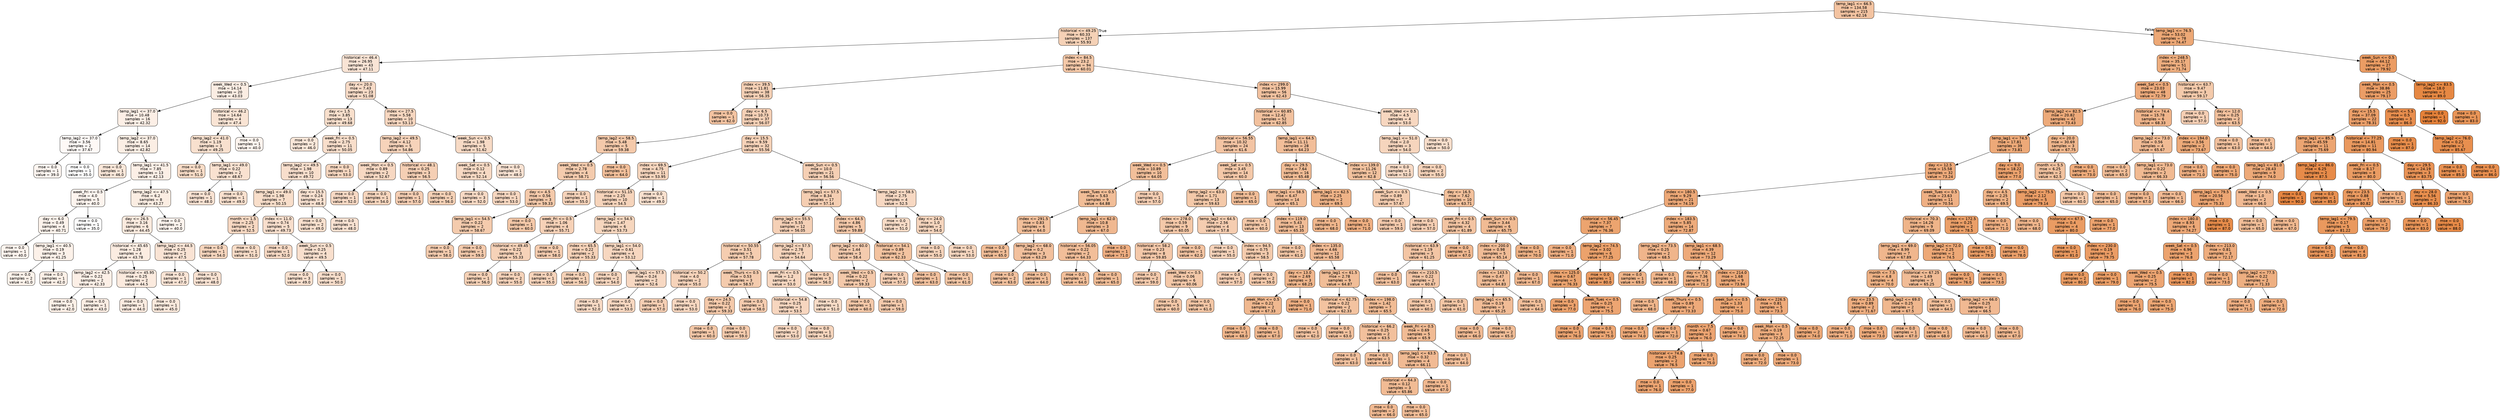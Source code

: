 digraph Tree {
node [shape=box, style="filled, rounded", color="black", fontname=helvetica] ;
edge [fontname=helvetica] ;
0 [label="temp_lag1 <= 66.5\nmse = 134.58\nsamples = 215\nvalue = 62.16", fillcolor="#f3c3a1"] ;
1 [label="historical <= 49.25\nmse = 60.33\nsamples = 137\nvalue = 55.93", fillcolor="#f5d1b6"] ;
0 -> 1 [labeldistance=2.5, labelangle=45, headlabel="True"] ;
2 [label="historical <= 46.4\nmse = 26.95\nsamples = 43\nvalue = 47.11", fillcolor="#f9e4d5"] ;
1 -> 2 ;
3 [label="week_Wed <= 0.5\nmse = 14.14\nsamples = 20\nvalue = 43.03", fillcolor="#fbede3"] ;
2 -> 3 ;
4 [label="temp_lag1 <= 37.0\nmse = 10.48\nsamples = 16\nvalue = 42.32", fillcolor="#fcefe6"] ;
3 -> 4 ;
5 [label="temp_lag2 <= 37.0\nmse = 3.56\nsamples = 2\nvalue = 37.67", fillcolor="#fef9f6"] ;
4 -> 5 ;
6 [label="mse = 0.0\nsamples = 1\nvalue = 39.0", fillcolor="#fdf6f1"] ;
5 -> 6 ;
7 [label="mse = 0.0\nsamples = 1\nvalue = 35.0", fillcolor="#ffffff"] ;
5 -> 7 ;
8 [label="temp_lag2 <= 37.0\nmse = 8.65\nsamples = 14\nvalue = 42.82", fillcolor="#fbeee4"] ;
4 -> 8 ;
9 [label="mse = 0.0\nsamples = 1\nvalue = 46.0", fillcolor="#fae7d9"] ;
8 -> 9 ;
10 [label="temp_lag1 <= 41.5\nmse = 7.85\nsamples = 13\nvalue = 42.13", fillcolor="#fcefe6"] ;
8 -> 10 ;
11 [label="week_Fri <= 0.5\nmse = 4.0\nsamples = 5\nvalue = 40.0", fillcolor="#fdf4ee"] ;
10 -> 11 ;
12 [label="day <= 6.0\nmse = 0.49\nsamples = 4\nvalue = 40.71", fillcolor="#fcf2eb"] ;
11 -> 12 ;
13 [label="mse = 0.0\nsamples = 1\nvalue = 40.0", fillcolor="#fdf4ee"] ;
12 -> 13 ;
14 [label="temp_lag1 <= 40.5\nmse = 0.19\nsamples = 3\nvalue = 41.25", fillcolor="#fcf1e9"] ;
12 -> 14 ;
15 [label="mse = 0.0\nsamples = 2\nvalue = 41.0", fillcolor="#fcf2ea"] ;
14 -> 15 ;
16 [label="mse = 0.0\nsamples = 1\nvalue = 42.0", fillcolor="#fcf0e7"] ;
14 -> 16 ;
17 [label="mse = 0.0\nsamples = 1\nvalue = 35.0", fillcolor="#ffffff"] ;
11 -> 17 ;
18 [label="temp_lag2 <= 47.5\nmse = 6.2\nsamples = 8\nvalue = 43.27", fillcolor="#fbede2"] ;
10 -> 18 ;
19 [label="day <= 26.5\nmse = 3.16\nsamples = 6\nvalue = 44.45", fillcolor="#fbeade"] ;
18 -> 19 ;
20 [label="historical <= 45.65\nmse = 1.28\nsamples = 4\nvalue = 43.78", fillcolor="#fbece1"] ;
19 -> 20 ;
21 [label="temp_lag2 <= 42.5\nmse = 0.22\nsamples = 2\nvalue = 42.33", fillcolor="#fcefe6"] ;
20 -> 21 ;
22 [label="mse = 0.0\nsamples = 1\nvalue = 42.0", fillcolor="#fcf0e7"] ;
21 -> 22 ;
23 [label="mse = 0.0\nsamples = 1\nvalue = 43.0", fillcolor="#fbede3"] ;
21 -> 23 ;
24 [label="historical <= 45.95\nmse = 0.25\nsamples = 2\nvalue = 44.5", fillcolor="#fbeade"] ;
20 -> 24 ;
25 [label="mse = 0.0\nsamples = 1\nvalue = 44.0", fillcolor="#fbebe0"] ;
24 -> 25 ;
26 [label="mse = 0.0\nsamples = 1\nvalue = 45.0", fillcolor="#fae9dc"] ;
24 -> 26 ;
27 [label="temp_lag2 <= 44.5\nmse = 0.25\nsamples = 2\nvalue = 47.5", fillcolor="#f9e3d4"] ;
19 -> 27 ;
28 [label="mse = 0.0\nsamples = 1\nvalue = 47.0", fillcolor="#fae4d5"] ;
27 -> 28 ;
29 [label="mse = 0.0\nsamples = 1\nvalue = 48.0", fillcolor="#f9e2d2"] ;
27 -> 29 ;
30 [label="mse = 0.0\nsamples = 2\nvalue = 40.0", fillcolor="#fdf4ee"] ;
18 -> 30 ;
31 [label="historical <= 46.2\nmse = 14.64\nsamples = 4\nvalue = 47.4", fillcolor="#f9e4d4"] ;
3 -> 31 ;
32 [label="temp_lag2 <= 41.0\nmse = 1.19\nsamples = 3\nvalue = 49.25", fillcolor="#f8e0ce"] ;
31 -> 32 ;
33 [label="mse = 0.0\nsamples = 1\nvalue = 51.0", fillcolor="#f8dcc7"] ;
32 -> 33 ;
34 [label="temp_lag1 <= 49.0\nmse = 0.22\nsamples = 2\nvalue = 48.67", fillcolor="#f9e1d0"] ;
32 -> 34 ;
35 [label="mse = 0.0\nsamples = 1\nvalue = 48.0", fillcolor="#f9e2d2"] ;
34 -> 35 ;
36 [label="mse = 0.0\nsamples = 1\nvalue = 49.0", fillcolor="#f9e0ce"] ;
34 -> 36 ;
37 [label="mse = 0.0\nsamples = 1\nvalue = 40.0", fillcolor="#fdf4ee"] ;
31 -> 37 ;
38 [label="day <= 20.0\nmse = 7.43\nsamples = 23\nvalue = 51.08", fillcolor="#f8dbc7"] ;
2 -> 38 ;
39 [label="day <= 1.5\nmse = 3.85\nsamples = 13\nvalue = 49.68", fillcolor="#f8dfcc"] ;
38 -> 39 ;
40 [label="mse = 0.0\nsamples = 2\nvalue = 46.0", fillcolor="#fae7d9"] ;
39 -> 40 ;
41 [label="week_Fri <= 0.5\nmse = 2.75\nsamples = 11\nvalue = 50.05", fillcolor="#f8decb"] ;
39 -> 41 ;
42 [label="temp_lag2 <= 49.5\nmse = 1.98\nsamples = 10\nvalue = 49.72", fillcolor="#f8decc"] ;
41 -> 42 ;
43 [label="temp_lag1 <= 49.0\nmse = 1.98\nsamples = 7\nvalue = 50.15", fillcolor="#f8deca"] ;
42 -> 43 ;
44 [label="month <= 1.5\nmse = 2.25\nsamples = 2\nvalue = 52.5", fillcolor="#f7d8c2"] ;
43 -> 44 ;
45 [label="mse = 0.0\nsamples = 1\nvalue = 54.0", fillcolor="#f6d5bd"] ;
44 -> 45 ;
46 [label="mse = 0.0\nsamples = 1\nvalue = 51.0", fillcolor="#f8dcc7"] ;
44 -> 46 ;
47 [label="index <= 11.0\nmse = 0.74\nsamples = 5\nvalue = 49.73", fillcolor="#f8decc"] ;
43 -> 47 ;
48 [label="mse = 0.0\nsamples = 1\nvalue = 52.0", fillcolor="#f7d9c4"] ;
47 -> 48 ;
49 [label="week_Sun <= 0.5\nmse = 0.25\nsamples = 4\nvalue = 49.5", fillcolor="#f8dfcd"] ;
47 -> 49 ;
50 [label="mse = 0.0\nsamples = 3\nvalue = 49.0", fillcolor="#f9e0ce"] ;
49 -> 50 ;
51 [label="mse = 0.0\nsamples = 1\nvalue = 50.0", fillcolor="#f8decb"] ;
49 -> 51 ;
52 [label="day <= 15.5\nmse = 0.24\nsamples = 3\nvalue = 48.6", fillcolor="#f9e1d0"] ;
42 -> 52 ;
53 [label="mse = 0.0\nsamples = 2\nvalue = 49.0", fillcolor="#f9e0ce"] ;
52 -> 53 ;
54 [label="mse = 0.0\nsamples = 1\nvalue = 48.0", fillcolor="#f9e2d2"] ;
52 -> 54 ;
55 [label="mse = 0.0\nsamples = 1\nvalue = 53.0", fillcolor="#f7d7c0"] ;
41 -> 55 ;
56 [label="index <= 27.5\nmse = 5.58\nsamples = 10\nvalue = 53.13", fillcolor="#f7d7c0"] ;
38 -> 56 ;
57 [label="temp_lag2 <= 49.5\nmse = 4.12\nsamples = 5\nvalue = 54.86", fillcolor="#f6d3ba"] ;
56 -> 57 ;
58 [label="week_Mon <= 0.5\nmse = 0.89\nsamples = 2\nvalue = 52.67", fillcolor="#f7d8c2"] ;
57 -> 58 ;
59 [label="mse = 0.0\nsamples = 1\nvalue = 52.0", fillcolor="#f7d9c4"] ;
58 -> 59 ;
60 [label="mse = 0.0\nsamples = 1\nvalue = 54.0", fillcolor="#f6d5bd"] ;
58 -> 60 ;
61 [label="historical <= 48.1\nmse = 0.25\nsamples = 3\nvalue = 56.5", fillcolor="#f5cfb4"] ;
57 -> 61 ;
62 [label="mse = 0.0\nsamples = 1\nvalue = 57.0", fillcolor="#f5ceb3"] ;
61 -> 62 ;
63 [label="mse = 0.0\nsamples = 2\nvalue = 56.0", fillcolor="#f5d1b6"] ;
61 -> 63 ;
64 [label="week_Sun <= 0.5\nmse = 1.98\nsamples = 5\nvalue = 51.62", fillcolor="#f7dac5"] ;
56 -> 64 ;
65 [label="week_Sat <= 0.5\nmse = 0.12\nsamples = 4\nvalue = 52.14", fillcolor="#f7d9c3"] ;
64 -> 65 ;
66 [label="mse = 0.0\nsamples = 3\nvalue = 52.0", fillcolor="#f7d9c4"] ;
65 -> 66 ;
67 [label="mse = 0.0\nsamples = 1\nvalue = 53.0", fillcolor="#f7d7c0"] ;
65 -> 67 ;
68 [label="mse = 0.0\nsamples = 1\nvalue = 48.0", fillcolor="#f9e2d2"] ;
64 -> 68 ;
69 [label="index <= 84.5\nmse = 23.2\nsamples = 94\nvalue = 60.01", fillcolor="#f4c8a8"] ;
1 -> 69 ;
70 [label="index <= 39.5\nmse = 11.81\nsamples = 38\nvalue = 56.35", fillcolor="#f5d0b5"] ;
69 -> 70 ;
71 [label="mse = 0.0\nsamples = 1\nvalue = 62.0", fillcolor="#f3c3a1"] ;
70 -> 71 ;
72 [label="day <= 6.5\nmse = 10.73\nsamples = 37\nvalue = 56.07", fillcolor="#f5d0b6"] ;
70 -> 72 ;
73 [label="temp_lag2 <= 58.5\nmse = 5.48\nsamples = 5\nvalue = 59.38", fillcolor="#f4c9aa"] ;
72 -> 73 ;
74 [label="week_Wed <= 0.5\nmse = 2.78\nsamples = 4\nvalue = 58.71", fillcolor="#f4cbad"] ;
73 -> 74 ;
75 [label="day <= 4.5\nmse = 0.56\nsamples = 3\nvalue = 59.33", fillcolor="#f4c9aa"] ;
74 -> 75 ;
76 [label="temp_lag1 <= 54.5\nmse = 0.22\nsamples = 2\nvalue = 58.67", fillcolor="#f4cbad"] ;
75 -> 76 ;
77 [label="mse = 0.0\nsamples = 1\nvalue = 58.0", fillcolor="#f5ccaf"] ;
76 -> 77 ;
78 [label="mse = 0.0\nsamples = 1\nvalue = 59.0", fillcolor="#f4caac"] ;
76 -> 78 ;
79 [label="mse = 0.0\nsamples = 1\nvalue = 60.0", fillcolor="#f4c8a8"] ;
75 -> 79 ;
80 [label="mse = 0.0\nsamples = 1\nvalue = 55.0", fillcolor="#f6d3ba"] ;
74 -> 80 ;
81 [label="mse = 0.0\nsamples = 1\nvalue = 64.0", fillcolor="#f2bf9a"] ;
73 -> 81 ;
82 [label="day <= 15.5\nmse = 9.59\nsamples = 32\nvalue = 55.56", fillcolor="#f6d2b8"] ;
72 -> 82 ;
83 [label="index <= 69.5\nmse = 4.75\nsamples = 11\nvalue = 53.95", fillcolor="#f6d5bd"] ;
82 -> 83 ;
84 [label="historical <= 51.15\nmse = 2.25\nsamples = 10\nvalue = 54.5", fillcolor="#f6d4bb"] ;
83 -> 84 ;
85 [label="week_Fri <= 0.5\nmse = 1.06\nsamples = 4\nvalue = 55.71", fillcolor="#f6d1b7"] ;
84 -> 85 ;
86 [label="historical <= 49.45\nmse = 0.22\nsamples = 3\nvalue = 55.33", fillcolor="#f6d2b8"] ;
85 -> 86 ;
87 [label="mse = 0.0\nsamples = 1\nvalue = 56.0", fillcolor="#f5d1b6"] ;
86 -> 87 ;
88 [label="mse = 0.0\nsamples = 2\nvalue = 55.0", fillcolor="#f6d3ba"] ;
86 -> 88 ;
89 [label="mse = 0.0\nsamples = 1\nvalue = 58.0", fillcolor="#f5ccaf"] ;
85 -> 89 ;
90 [label="temp_lag2 <= 54.5\nmse = 1.47\nsamples = 6\nvalue = 53.73", fillcolor="#f6d6be"] ;
84 -> 90 ;
91 [label="index <= 65.5\nmse = 0.22\nsamples = 2\nvalue = 55.33", fillcolor="#f6d2b8"] ;
90 -> 91 ;
92 [label="mse = 0.0\nsamples = 1\nvalue = 55.0", fillcolor="#f6d3ba"] ;
91 -> 92 ;
93 [label="mse = 0.0\nsamples = 1\nvalue = 56.0", fillcolor="#f5d1b6"] ;
91 -> 93 ;
94 [label="temp_lag1 <= 54.0\nmse = 0.61\nsamples = 4\nvalue = 53.12", fillcolor="#f7d7c0"] ;
90 -> 94 ;
95 [label="mse = 0.0\nsamples = 2\nvalue = 54.0", fillcolor="#f6d5bd"] ;
94 -> 95 ;
96 [label="temp_lag1 <= 57.5\nmse = 0.24\nsamples = 2\nvalue = 52.6", fillcolor="#f7d8c2"] ;
94 -> 96 ;
97 [label="mse = 0.0\nsamples = 1\nvalue = 52.0", fillcolor="#f7d9c4"] ;
96 -> 97 ;
98 [label="mse = 0.0\nsamples = 1\nvalue = 53.0", fillcolor="#f7d7c0"] ;
96 -> 98 ;
99 [label="mse = 0.0\nsamples = 1\nvalue = 49.0", fillcolor="#f9e0ce"] ;
83 -> 99 ;
100 [label="week_Sun <= 0.5\nmse = 10.0\nsamples = 21\nvalue = 56.56", fillcolor="#f5cfb4"] ;
82 -> 100 ;
101 [label="temp_lag1 <= 57.5\nmse = 8.34\nsamples = 17\nvalue = 57.14", fillcolor="#f5ceb2"] ;
100 -> 101 ;
102 [label="temp_lag2 <= 55.5\nmse = 5.55\nsamples = 12\nvalue = 56.05", fillcolor="#f5d0b6"] ;
101 -> 102 ;
103 [label="historical <= 50.55\nmse = 3.51\nsamples = 5\nvalue = 57.78", fillcolor="#f5cdb0"] ;
102 -> 103 ;
104 [label="historical <= 50.2\nmse = 4.0\nsamples = 2\nvalue = 55.0", fillcolor="#f6d3ba"] ;
103 -> 104 ;
105 [label="mse = 0.0\nsamples = 1\nvalue = 57.0", fillcolor="#f5ceb3"] ;
104 -> 105 ;
106 [label="mse = 0.0\nsamples = 1\nvalue = 53.0", fillcolor="#f7d7c0"] ;
104 -> 106 ;
107 [label="week_Thurs <= 0.5\nmse = 0.53\nsamples = 3\nvalue = 58.57", fillcolor="#f4cbad"] ;
103 -> 107 ;
108 [label="day <= 24.5\nmse = 0.22\nsamples = 2\nvalue = 59.33", fillcolor="#f4c9aa"] ;
107 -> 108 ;
109 [label="mse = 0.0\nsamples = 1\nvalue = 60.0", fillcolor="#f4c8a8"] ;
108 -> 109 ;
110 [label="mse = 0.0\nsamples = 1\nvalue = 59.0", fillcolor="#f4caac"] ;
108 -> 110 ;
111 [label="mse = 0.0\nsamples = 1\nvalue = 58.0", fillcolor="#f5ccaf"] ;
107 -> 111 ;
112 [label="temp_lag2 <= 57.5\nmse = 2.78\nsamples = 7\nvalue = 54.64", fillcolor="#f6d4bb"] ;
102 -> 112 ;
113 [label="week_Fri <= 0.5\nmse = 1.2\nsamples = 4\nvalue = 53.0", fillcolor="#f7d7c0"] ;
112 -> 113 ;
114 [label="historical <= 54.8\nmse = 0.25\nsamples = 3\nvalue = 53.5", fillcolor="#f7d6bf"] ;
113 -> 114 ;
115 [label="mse = 0.0\nsamples = 2\nvalue = 53.0", fillcolor="#f7d7c0"] ;
114 -> 115 ;
116 [label="mse = 0.0\nsamples = 1\nvalue = 54.0", fillcolor="#f6d5bd"] ;
114 -> 116 ;
117 [label="mse = 0.0\nsamples = 1\nvalue = 51.0", fillcolor="#f8dcc7"] ;
113 -> 117 ;
118 [label="mse = 0.0\nsamples = 3\nvalue = 56.0", fillcolor="#f5d1b6"] ;
112 -> 118 ;
119 [label="index <= 64.5\nmse = 4.86\nsamples = 5\nvalue = 59.88", fillcolor="#f4c8a9"] ;
101 -> 119 ;
120 [label="temp_lag2 <= 60.0\nmse = 1.44\nsamples = 3\nvalue = 58.4", fillcolor="#f4cbae"] ;
119 -> 120 ;
121 [label="week_Wed <= 0.5\nmse = 0.22\nsamples = 2\nvalue = 59.33", fillcolor="#f4c9aa"] ;
120 -> 121 ;
122 [label="mse = 0.0\nsamples = 1\nvalue = 60.0", fillcolor="#f4c8a8"] ;
121 -> 122 ;
123 [label="mse = 0.0\nsamples = 1\nvalue = 59.0", fillcolor="#f4caac"] ;
121 -> 123 ;
124 [label="mse = 0.0\nsamples = 1\nvalue = 57.0", fillcolor="#f5ceb3"] ;
120 -> 124 ;
125 [label="historical <= 54.1\nmse = 0.89\nsamples = 2\nvalue = 62.33", fillcolor="#f3c3a0"] ;
119 -> 125 ;
126 [label="mse = 0.0\nsamples = 1\nvalue = 63.0", fillcolor="#f2c19e"] ;
125 -> 126 ;
127 [label="mse = 0.0\nsamples = 1\nvalue = 61.0", fillcolor="#f3c6a5"] ;
125 -> 127 ;
128 [label="temp_lag2 <= 58.5\nmse = 2.75\nsamples = 4\nvalue = 52.5", fillcolor="#f7d8c2"] ;
100 -> 128 ;
129 [label="mse = 0.0\nsamples = 2\nvalue = 51.0", fillcolor="#f8dcc7"] ;
128 -> 129 ;
130 [label="day <= 24.0\nmse = 1.0\nsamples = 2\nvalue = 54.0", fillcolor="#f6d5bd"] ;
128 -> 130 ;
131 [label="mse = 0.0\nsamples = 1\nvalue = 55.0", fillcolor="#f6d3ba"] ;
130 -> 131 ;
132 [label="mse = 0.0\nsamples = 1\nvalue = 53.0", fillcolor="#f7d7c0"] ;
130 -> 132 ;
133 [label="index <= 299.0\nmse = 15.99\nsamples = 56\nvalue = 62.43", fillcolor="#f2c2a0"] ;
69 -> 133 ;
134 [label="historical <= 60.85\nmse = 12.42\nsamples = 52\nvalue = 62.85", fillcolor="#f2c19e"] ;
133 -> 134 ;
135 [label="historical <= 56.55\nmse = 10.32\nsamples = 24\nvalue = 61.6", fillcolor="#f3c4a3"] ;
134 -> 135 ;
136 [label="week_Wed <= 0.5\nmse = 10.89\nsamples = 10\nvalue = 64.05", fillcolor="#f2bf9a"] ;
135 -> 136 ;
137 [label="week_Tues <= 0.5\nmse = 5.63\nsamples = 9\nvalue = 64.88", fillcolor="#f1bd97"] ;
136 -> 137 ;
138 [label="index <= 291.5\nmse = 0.83\nsamples = 6\nvalue = 64.0", fillcolor="#f2bf9a"] ;
137 -> 138 ;
139 [label="mse = 0.0\nsamples = 3\nvalue = 65.0", fillcolor="#f1bd97"] ;
138 -> 139 ;
140 [label="temp_lag2 <= 68.0\nmse = 0.2\nsamples = 3\nvalue = 63.29", fillcolor="#f2c09d"] ;
138 -> 140 ;
141 [label="mse = 0.0\nsamples = 2\nvalue = 63.0", fillcolor="#f2c19e"] ;
140 -> 141 ;
142 [label="mse = 0.0\nsamples = 1\nvalue = 64.0", fillcolor="#f2bf9a"] ;
140 -> 142 ;
143 [label="temp_lag1 <= 62.0\nmse = 10.8\nsamples = 3\nvalue = 67.0", fillcolor="#f0b890"] ;
137 -> 143 ;
144 [label="historical <= 56.05\nmse = 0.22\nsamples = 2\nvalue = 64.33", fillcolor="#f2be99"] ;
143 -> 144 ;
145 [label="mse = 0.0\nsamples = 1\nvalue = 64.0", fillcolor="#f2bf9a"] ;
144 -> 145 ;
146 [label="mse = 0.0\nsamples = 1\nvalue = 65.0", fillcolor="#f1bd97"] ;
144 -> 146 ;
147 [label="mse = 0.0\nsamples = 1\nvalue = 71.0", fillcolor="#efaf82"] ;
143 -> 147 ;
148 [label="mse = 0.0\nsamples = 1\nvalue = 57.0", fillcolor="#f5ceb3"] ;
136 -> 148 ;
149 [label="week_Sat <= 0.5\nmse = 3.45\nsamples = 14\nvalue = 60.0", fillcolor="#f4c8a8"] ;
135 -> 149 ;
150 [label="temp_lag2 <= 63.0\nmse = 1.71\nsamples = 13\nvalue = 59.63", fillcolor="#f4c9a9"] ;
149 -> 150 ;
151 [label="index <= 278.0\nmse = 0.59\nsamples = 9\nvalue = 60.05", fillcolor="#f4c8a8"] ;
150 -> 151 ;
152 [label="historical <= 58.2\nmse = 0.23\nsamples = 8\nvalue = 59.85", fillcolor="#f4c8a9"] ;
151 -> 152 ;
153 [label="mse = 0.0\nsamples = 2\nvalue = 59.0", fillcolor="#f4caac"] ;
152 -> 153 ;
154 [label="week_Wed <= 0.5\nmse = 0.06\nsamples = 6\nvalue = 60.06", fillcolor="#f4c8a8"] ;
152 -> 154 ;
155 [label="mse = 0.0\nsamples = 5\nvalue = 60.0", fillcolor="#f4c8a8"] ;
154 -> 155 ;
156 [label="mse = 0.0\nsamples = 1\nvalue = 61.0", fillcolor="#f3c6a5"] ;
154 -> 156 ;
157 [label="mse = 0.0\nsamples = 1\nvalue = 62.0", fillcolor="#f3c3a1"] ;
151 -> 157 ;
158 [label="temp_lag2 <= 64.5\nmse = 2.56\nsamples = 4\nvalue = 57.8", fillcolor="#f5cdb0"] ;
150 -> 158 ;
159 [label="mse = 0.0\nsamples = 1\nvalue = 55.0", fillcolor="#f6d3ba"] ;
158 -> 159 ;
160 [label="index <= 94.5\nmse = 0.75\nsamples = 3\nvalue = 58.5", fillcolor="#f4cbad"] ;
158 -> 160 ;
161 [label="mse = 0.0\nsamples = 1\nvalue = 57.0", fillcolor="#f5ceb3"] ;
160 -> 161 ;
162 [label="mse = 0.0\nsamples = 2\nvalue = 59.0", fillcolor="#f4caac"] ;
160 -> 162 ;
163 [label="mse = 0.0\nsamples = 1\nvalue = 65.0", fillcolor="#f1bd97"] ;
149 -> 163 ;
164 [label="temp_lag1 <= 64.5\nmse = 11.11\nsamples = 28\nvalue = 64.23", fillcolor="#f2be99"] ;
134 -> 164 ;
165 [label="day <= 29.5\nmse = 7.64\nsamples = 16\nvalue = 65.48", fillcolor="#f1bc95"] ;
164 -> 165 ;
166 [label="temp_lag1 <= 58.5\nmse = 6.47\nsamples = 14\nvalue = 65.1", fillcolor="#f1bc96"] ;
165 -> 166 ;
167 [label="mse = 0.0\nsamples = 1\nvalue = 60.0", fillcolor="#f4c8a8"] ;
166 -> 167 ;
168 [label="index <= 119.0\nmse = 5.43\nsamples = 13\nvalue = 65.35", fillcolor="#f1bc96"] ;
166 -> 168 ;
169 [label="mse = 0.0\nsamples = 1\nvalue = 61.0", fillcolor="#f3c6a5"] ;
168 -> 169 ;
170 [label="index <= 135.0\nmse = 4.66\nsamples = 12\nvalue = 65.58", fillcolor="#f1bb95"] ;
168 -> 170 ;
171 [label="day <= 13.0\nmse = 2.69\nsamples = 3\nvalue = 68.25", fillcolor="#f0b68c"] ;
170 -> 171 ;
172 [label="week_Mon <= 0.5\nmse = 0.22\nsamples = 2\nvalue = 67.33", fillcolor="#f0b88f"] ;
171 -> 172 ;
173 [label="mse = 0.0\nsamples = 1\nvalue = 68.0", fillcolor="#f0b68c"] ;
172 -> 173 ;
174 [label="mse = 0.0\nsamples = 1\nvalue = 67.0", fillcolor="#f0b890"] ;
172 -> 174 ;
175 [label="mse = 0.0\nsamples = 1\nvalue = 71.0", fillcolor="#efaf82"] ;
171 -> 175 ;
176 [label="temp_lag1 <= 61.5\nmse = 2.78\nsamples = 9\nvalue = 64.87", fillcolor="#f1bd97"] ;
170 -> 176 ;
177 [label="historical <= 62.75\nmse = 0.22\nsamples = 2\nvalue = 62.33", fillcolor="#f3c3a0"] ;
176 -> 177 ;
178 [label="mse = 0.0\nsamples = 1\nvalue = 62.0", fillcolor="#f3c3a1"] ;
177 -> 178 ;
179 [label="mse = 0.0\nsamples = 1\nvalue = 63.0", fillcolor="#f2c19e"] ;
177 -> 179 ;
180 [label="index <= 198.0\nmse = 1.42\nsamples = 7\nvalue = 65.5", fillcolor="#f1bc95"] ;
176 -> 180 ;
181 [label="historical <= 66.2\nmse = 0.25\nsamples = 2\nvalue = 63.5", fillcolor="#f2c09c"] ;
180 -> 181 ;
182 [label="mse = 0.0\nsamples = 1\nvalue = 63.0", fillcolor="#f2c19e"] ;
181 -> 182 ;
183 [label="mse = 0.0\nsamples = 1\nvalue = 64.0", fillcolor="#f2bf9a"] ;
181 -> 183 ;
184 [label="week_Fri <= 0.5\nmse = 0.69\nsamples = 5\nvalue = 65.9", fillcolor="#f1bb94"] ;
180 -> 184 ;
185 [label="temp_lag1 <= 63.5\nmse = 0.32\nsamples = 4\nvalue = 66.11", fillcolor="#f1ba93"] ;
184 -> 185 ;
186 [label="historical <= 64.3\nmse = 0.12\nsamples = 3\nvalue = 65.86", fillcolor="#f1bb94"] ;
185 -> 186 ;
187 [label="mse = 0.0\nsamples = 2\nvalue = 66.0", fillcolor="#f1ba93"] ;
186 -> 187 ;
188 [label="mse = 0.0\nsamples = 1\nvalue = 65.0", fillcolor="#f1bd97"] ;
186 -> 188 ;
189 [label="mse = 0.0\nsamples = 1\nvalue = 67.0", fillcolor="#f0b890"] ;
185 -> 189 ;
190 [label="mse = 0.0\nsamples = 1\nvalue = 64.0", fillcolor="#f2bf9a"] ;
184 -> 190 ;
191 [label="temp_lag1 <= 62.5\nmse = 2.25\nsamples = 2\nvalue = 69.5", fillcolor="#efb387"] ;
165 -> 191 ;
192 [label="mse = 0.0\nsamples = 1\nvalue = 68.0", fillcolor="#f0b68c"] ;
191 -> 192 ;
193 [label="mse = 0.0\nsamples = 1\nvalue = 71.0", fillcolor="#efaf82"] ;
191 -> 193 ;
194 [label="index <= 139.0\nmse = 11.26\nsamples = 12\nvalue = 62.8", fillcolor="#f2c29e"] ;
164 -> 194 ;
195 [label="week_Sun <= 0.5\nmse = 0.89\nsamples = 2\nvalue = 57.67", fillcolor="#f5cdb0"] ;
194 -> 195 ;
196 [label="mse = 0.0\nsamples = 1\nvalue = 59.0", fillcolor="#f4caac"] ;
195 -> 196 ;
197 [label="mse = 0.0\nsamples = 1\nvalue = 57.0", fillcolor="#f5ceb3"] ;
195 -> 197 ;
198 [label="day <= 16.5\nmse = 7.62\nsamples = 10\nvalue = 63.71", fillcolor="#f2c09b"] ;
194 -> 198 ;
199 [label="week_Fri <= 0.5\nmse = 4.32\nsamples = 4\nvalue = 61.89", fillcolor="#f3c4a2"] ;
198 -> 199 ;
200 [label="historical <= 63.9\nmse = 1.19\nsamples = 3\nvalue = 61.25", fillcolor="#f3c5a4"] ;
199 -> 200 ;
201 [label="mse = 0.0\nsamples = 1\nvalue = 63.0", fillcolor="#f2c19e"] ;
200 -> 201 ;
202 [label="index <= 210.5\nmse = 0.22\nsamples = 2\nvalue = 60.67", fillcolor="#f3c6a6"] ;
200 -> 202 ;
203 [label="mse = 0.0\nsamples = 1\nvalue = 60.0", fillcolor="#f4c8a8"] ;
202 -> 203 ;
204 [label="mse = 0.0\nsamples = 1\nvalue = 61.0", fillcolor="#f3c6a5"] ;
202 -> 204 ;
205 [label="mse = 0.0\nsamples = 1\nvalue = 67.0", fillcolor="#f0b890"] ;
199 -> 205 ;
206 [label="week_Sun <= 0.5\nmse = 3.44\nsamples = 6\nvalue = 65.75", fillcolor="#f1bb94"] ;
198 -> 206 ;
207 [label="index <= 200.0\nmse = 0.98\nsamples = 5\nvalue = 65.14", fillcolor="#f1bc96"] ;
206 -> 207 ;
208 [label="index <= 143.5\nmse = 0.47\nsamples = 4\nvalue = 64.83", fillcolor="#f1bd97"] ;
207 -> 208 ;
209 [label="temp_lag1 <= 65.5\nmse = 0.19\nsamples = 3\nvalue = 65.25", fillcolor="#f1bc96"] ;
208 -> 209 ;
210 [label="mse = 0.0\nsamples = 1\nvalue = 66.0", fillcolor="#f1ba93"] ;
209 -> 210 ;
211 [label="mse = 0.0\nsamples = 2\nvalue = 65.0", fillcolor="#f1bd97"] ;
209 -> 211 ;
212 [label="mse = 0.0\nsamples = 1\nvalue = 64.0", fillcolor="#f2bf9a"] ;
208 -> 212 ;
213 [label="mse = 0.0\nsamples = 1\nvalue = 67.0", fillcolor="#f0b890"] ;
207 -> 213 ;
214 [label="mse = 0.0\nsamples = 1\nvalue = 70.0", fillcolor="#efb285"] ;
206 -> 214 ;
215 [label="week_Wed <= 0.5\nmse = 4.5\nsamples = 4\nvalue = 53.0", fillcolor="#f7d7c0"] ;
133 -> 215 ;
216 [label="temp_lag1 <= 51.0\nmse = 2.0\nsamples = 3\nvalue = 54.0", fillcolor="#f6d5bd"] ;
215 -> 216 ;
217 [label="mse = 0.0\nsamples = 1\nvalue = 52.0", fillcolor="#f7d9c4"] ;
216 -> 217 ;
218 [label="mse = 0.0\nsamples = 2\nvalue = 55.0", fillcolor="#f6d3ba"] ;
216 -> 218 ;
219 [label="mse = 0.0\nsamples = 1\nvalue = 50.0", fillcolor="#f8decb"] ;
215 -> 219 ;
220 [label="temp_lag1 <= 76.5\nmse = 53.02\nsamples = 78\nvalue = 74.47", fillcolor="#eda876"] ;
0 -> 220 [labeldistance=2.5, labelangle=-45, headlabel="False"] ;
221 [label="index <= 248.5\nmse = 35.17\nsamples = 51\nvalue = 71.74", fillcolor="#eeae7f"] ;
220 -> 221 ;
222 [label="week_Sat <= 0.5\nmse = 23.03\nsamples = 48\nvalue = 72.79", fillcolor="#eeab7c"] ;
221 -> 222 ;
223 [label="temp_lag2 <= 82.5\nmse = 20.82\nsamples = 42\nvalue = 73.43", fillcolor="#edaa7a"] ;
222 -> 223 ;
224 [label="temp_lag1 <= 74.5\nmse = 17.81\nsamples = 39\nvalue = 73.81", fillcolor="#eda978"] ;
223 -> 224 ;
225 [label="day <= 12.5\nmse = 15.58\nsamples = 32\nvalue = 73.24", fillcolor="#eeaa7a"] ;
224 -> 225 ;
226 [label="index <= 180.5\nmse = 9.29\nsamples = 21\nvalue = 74.19", fillcolor="#eda877"] ;
225 -> 226 ;
227 [label="historical <= 56.45\nmse = 7.37\nsamples = 7\nvalue = 76.36", fillcolor="#eca46f"] ;
226 -> 227 ;
228 [label="mse = 0.0\nsamples = 1\nvalue = 71.0", fillcolor="#efaf82"] ;
227 -> 228 ;
229 [label="temp_lag2 <= 74.5\nmse = 3.02\nsamples = 6\nvalue = 77.25", fillcolor="#eca26c"] ;
227 -> 229 ;
230 [label="index <= 125.0\nmse = 0.67\nsamples = 5\nvalue = 76.33", fillcolor="#eca46f"] ;
229 -> 230 ;
231 [label="mse = 0.0\nsamples = 3\nvalue = 77.0", fillcolor="#eca26d"] ;
230 -> 231 ;
232 [label="week_Tues <= 0.5\nmse = 0.25\nsamples = 2\nvalue = 75.5", fillcolor="#eda572"] ;
230 -> 232 ;
233 [label="mse = 0.0\nsamples = 1\nvalue = 76.0", fillcolor="#eca471"] ;
232 -> 233 ;
234 [label="mse = 0.0\nsamples = 1\nvalue = 75.0", fillcolor="#eda774"] ;
232 -> 234 ;
235 [label="mse = 0.0\nsamples = 1\nvalue = 80.0", fillcolor="#ea9c63"] ;
229 -> 235 ;
236 [label="index <= 183.5\nmse = 5.85\nsamples = 14\nvalue = 72.87", fillcolor="#eeab7b"] ;
226 -> 236 ;
237 [label="temp_lag2 <= 73.5\nmse = 0.25\nsamples = 2\nvalue = 68.5", fillcolor="#f0b58b"] ;
236 -> 237 ;
238 [label="mse = 0.0\nsamples = 1\nvalue = 69.0", fillcolor="#efb489"] ;
237 -> 238 ;
239 [label="mse = 0.0\nsamples = 1\nvalue = 68.0", fillcolor="#f0b68c"] ;
237 -> 239 ;
240 [label="temp_lag1 <= 68.5\nmse = 4.39\nsamples = 12\nvalue = 73.29", fillcolor="#eeaa7a"] ;
236 -> 240 ;
241 [label="day <= 7.0\nmse = 7.36\nsamples = 3\nvalue = 71.2", fillcolor="#eeaf81"] ;
240 -> 241 ;
242 [label="mse = 0.0\nsamples = 1\nvalue = 68.0", fillcolor="#f0b68c"] ;
241 -> 242 ;
243 [label="week_Thurs <= 0.5\nmse = 0.89\nsamples = 2\nvalue = 73.33", fillcolor="#eeaa7a"] ;
241 -> 243 ;
244 [label="mse = 0.0\nsamples = 1\nvalue = 74.0", fillcolor="#eda978"] ;
243 -> 244 ;
245 [label="mse = 0.0\nsamples = 1\nvalue = 72.0", fillcolor="#eead7e"] ;
243 -> 245 ;
246 [label="index <= 214.0\nmse = 1.68\nsamples = 9\nvalue = 73.94", fillcolor="#eda978"] ;
240 -> 246 ;
247 [label="week_Sun <= 0.5\nmse = 1.33\nsamples = 4\nvalue = 75.0", fillcolor="#eda774"] ;
246 -> 247 ;
248 [label="month <= 7.5\nmse = 0.67\nsamples = 3\nvalue = 76.0", fillcolor="#eca471"] ;
247 -> 248 ;
249 [label="historical <= 74.8\nmse = 0.25\nsamples = 2\nvalue = 76.5", fillcolor="#eca36f"] ;
248 -> 249 ;
250 [label="mse = 0.0\nsamples = 1\nvalue = 76.0", fillcolor="#eca471"] ;
249 -> 250 ;
251 [label="mse = 0.0\nsamples = 1\nvalue = 77.0", fillcolor="#eca26d"] ;
249 -> 251 ;
252 [label="mse = 0.0\nsamples = 1\nvalue = 75.0", fillcolor="#eda774"] ;
248 -> 252 ;
253 [label="mse = 0.0\nsamples = 1\nvalue = 74.0", fillcolor="#eda978"] ;
247 -> 253 ;
254 [label="index <= 226.5\nmse = 0.81\nsamples = 5\nvalue = 73.3", fillcolor="#eeaa7a"] ;
246 -> 254 ;
255 [label="week_Mon <= 0.5\nmse = 0.19\nsamples = 3\nvalue = 72.25", fillcolor="#eead7e"] ;
254 -> 255 ;
256 [label="mse = 0.0\nsamples = 2\nvalue = 72.0", fillcolor="#eead7e"] ;
255 -> 256 ;
257 [label="mse = 0.0\nsamples = 1\nvalue = 73.0", fillcolor="#eeab7b"] ;
255 -> 257 ;
258 [label="mse = 0.0\nsamples = 2\nvalue = 74.0", fillcolor="#eda978"] ;
254 -> 258 ;
259 [label="week_Tues <= 0.5\nmse = 23.63\nsamples = 11\nvalue = 70.54", fillcolor="#efb084"] ;
225 -> 259 ;
260 [label="historical <= 70.3\nmse = 14.26\nsamples = 9\nvalue = 69.09", fillcolor="#efb489"] ;
259 -> 260 ;
261 [label="temp_lag1 <= 69.0\nmse = 8.99\nsamples = 7\nvalue = 67.89", fillcolor="#f0b68d"] ;
260 -> 261 ;
262 [label="month <= 7.5\nmse = 4.8\nsamples = 4\nvalue = 70.0", fillcolor="#efb285"] ;
261 -> 262 ;
263 [label="day <= 23.5\nmse = 0.89\nsamples = 2\nvalue = 71.67", fillcolor="#eeae80"] ;
262 -> 263 ;
264 [label="mse = 0.0\nsamples = 1\nvalue = 71.0", fillcolor="#efaf82"] ;
263 -> 264 ;
265 [label="mse = 0.0\nsamples = 1\nvalue = 73.0", fillcolor="#eeab7b"] ;
263 -> 265 ;
266 [label="temp_lag2 <= 69.0\nmse = 0.25\nsamples = 2\nvalue = 67.5", fillcolor="#f0b78e"] ;
262 -> 266 ;
267 [label="mse = 0.0\nsamples = 1\nvalue = 67.0", fillcolor="#f0b890"] ;
266 -> 267 ;
268 [label="mse = 0.0\nsamples = 1\nvalue = 68.0", fillcolor="#f0b68c"] ;
266 -> 268 ;
269 [label="historical <= 67.25\nmse = 1.69\nsamples = 3\nvalue = 65.25", fillcolor="#f1bc96"] ;
261 -> 269 ;
270 [label="mse = 0.0\nsamples = 1\nvalue = 64.0", fillcolor="#f2bf9a"] ;
269 -> 270 ;
271 [label="temp_lag2 <= 66.0\nmse = 0.25\nsamples = 2\nvalue = 66.5", fillcolor="#f1b992"] ;
269 -> 271 ;
272 [label="mse = 0.0\nsamples = 1\nvalue = 66.0", fillcolor="#f1ba93"] ;
271 -> 272 ;
273 [label="mse = 0.0\nsamples = 1\nvalue = 67.0", fillcolor="#f0b890"] ;
271 -> 273 ;
274 [label="temp_lag2 <= 72.0\nmse = 2.25\nsamples = 2\nvalue = 74.5", fillcolor="#eda876"] ;
260 -> 274 ;
275 [label="mse = 0.0\nsamples = 1\nvalue = 76.0", fillcolor="#eca471"] ;
274 -> 275 ;
276 [label="mse = 0.0\nsamples = 1\nvalue = 73.0", fillcolor="#eeab7b"] ;
274 -> 276 ;
277 [label="index <= 172.5\nmse = 0.25\nsamples = 2\nvalue = 78.5", fillcolor="#eb9f68"] ;
259 -> 277 ;
278 [label="mse = 0.0\nsamples = 1\nvalue = 79.0", fillcolor="#eb9e66"] ;
277 -> 278 ;
279 [label="mse = 0.0\nsamples = 1\nvalue = 78.0", fillcolor="#eba06a"] ;
277 -> 279 ;
280 [label="day <= 9.0\nmse = 18.22\nsamples = 7\nvalue = 77.0", fillcolor="#eca26d"] ;
224 -> 280 ;
281 [label="day <= 4.5\nmse = 2.25\nsamples = 2\nvalue = 69.5", fillcolor="#efb387"] ;
280 -> 281 ;
282 [label="mse = 0.0\nsamples = 1\nvalue = 71.0", fillcolor="#efaf82"] ;
281 -> 282 ;
283 [label="mse = 0.0\nsamples = 1\nvalue = 68.0", fillcolor="#f0b68c"] ;
281 -> 283 ;
284 [label="temp_lag2 <= 75.5\nmse = 2.12\nsamples = 5\nvalue = 79.14", fillcolor="#eb9d66"] ;
280 -> 284 ;
285 [label="historical <= 67.5\nmse = 0.4\nsamples = 4\nvalue = 80.0", fillcolor="#ea9c63"] ;
284 -> 285 ;
286 [label="mse = 0.0\nsamples = 1\nvalue = 81.0", fillcolor="#ea995f"] ;
285 -> 286 ;
287 [label="index <= 230.0\nmse = 0.19\nsamples = 3\nvalue = 79.75", fillcolor="#eb9c64"] ;
285 -> 287 ;
288 [label="mse = 0.0\nsamples = 2\nvalue = 80.0", fillcolor="#ea9c63"] ;
287 -> 288 ;
289 [label="mse = 0.0\nsamples = 1\nvalue = 79.0", fillcolor="#eb9e66"] ;
287 -> 289 ;
290 [label="mse = 0.0\nsamples = 1\nvalue = 77.0", fillcolor="#eca26d"] ;
284 -> 290 ;
291 [label="day <= 20.0\nmse = 30.69\nsamples = 3\nvalue = 67.75", fillcolor="#f0b78d"] ;
223 -> 291 ;
292 [label="month <= 5.5\nmse = 6.25\nsamples = 2\nvalue = 62.5", fillcolor="#f2c29f"] ;
291 -> 292 ;
293 [label="mse = 0.0\nsamples = 1\nvalue = 60.0", fillcolor="#f4c8a8"] ;
292 -> 293 ;
294 [label="mse = 0.0\nsamples = 1\nvalue = 65.0", fillcolor="#f1bd97"] ;
292 -> 294 ;
295 [label="mse = 0.0\nsamples = 1\nvalue = 73.0", fillcolor="#eeab7b"] ;
291 -> 295 ;
296 [label="historical <= 74.4\nmse = 15.78\nsamples = 6\nvalue = 68.33", fillcolor="#f0b58b"] ;
222 -> 296 ;
297 [label="temp_lag2 <= 73.0\nmse = 0.56\nsamples = 4\nvalue = 65.67", fillcolor="#f1bb94"] ;
296 -> 297 ;
298 [label="mse = 0.0\nsamples = 2\nvalue = 65.0", fillcolor="#f1bd97"] ;
297 -> 298 ;
299 [label="temp_lag1 <= 73.0\nmse = 0.22\nsamples = 2\nvalue = 66.33", fillcolor="#f1ba92"] ;
297 -> 299 ;
300 [label="mse = 0.0\nsamples = 1\nvalue = 67.0", fillcolor="#f0b890"] ;
299 -> 300 ;
301 [label="mse = 0.0\nsamples = 1\nvalue = 66.0", fillcolor="#f1ba93"] ;
299 -> 301 ;
302 [label="index <= 194.0\nmse = 3.56\nsamples = 2\nvalue = 73.67", fillcolor="#edaa79"] ;
296 -> 302 ;
303 [label="mse = 0.0\nsamples = 1\nvalue = 71.0", fillcolor="#efaf82"] ;
302 -> 303 ;
304 [label="mse = 0.0\nsamples = 1\nvalue = 75.0", fillcolor="#eda774"] ;
302 -> 304 ;
305 [label="historical <= 63.7\nmse = 9.47\nsamples = 3\nvalue = 59.17", fillcolor="#f4caab"] ;
221 -> 305 ;
306 [label="mse = 0.0\nsamples = 1\nvalue = 57.0", fillcolor="#f5ceb3"] ;
305 -> 306 ;
307 [label="day <= 12.0\nmse = 0.25\nsamples = 2\nvalue = 63.5", fillcolor="#f2c09c"] ;
305 -> 307 ;
308 [label="mse = 0.0\nsamples = 1\nvalue = 63.0", fillcolor="#f2c19e"] ;
307 -> 308 ;
309 [label="mse = 0.0\nsamples = 1\nvalue = 64.0", fillcolor="#f2bf9a"] ;
307 -> 309 ;
310 [label="week_Sun <= 0.5\nmse = 44.12\nsamples = 27\nvalue = 79.92", fillcolor="#eb9c63"] ;
220 -> 310 ;
311 [label="week_Mon <= 0.5\nmse = 38.86\nsamples = 25\nvalue = 79.17", fillcolor="#eb9d66"] ;
310 -> 311 ;
312 [label="day <= 15.5\nmse = 37.09\nsamples = 22\nvalue = 78.31", fillcolor="#eb9f69"] ;
311 -> 312 ;
313 [label="temp_lag1 <= 85.5\nmse = 45.59\nsamples = 11\nvalue = 75.69", fillcolor="#eca572"] ;
312 -> 313 ;
314 [label="temp_lag1 <= 81.0\nmse = 28.43\nsamples = 9\nvalue = 74.0", fillcolor="#eda978"] ;
313 -> 314 ;
315 [label="temp_lag1 <= 79.5\nmse = 20.56\nsamples = 7\nvalue = 75.33", fillcolor="#eda673"] ;
314 -> 315 ;
316 [label="index <= 180.0\nmse = 8.93\nsamples = 6\nvalue = 74.27", fillcolor="#eda877"] ;
315 -> 316 ;
317 [label="week_Sat <= 0.5\nmse = 6.96\nsamples = 3\nvalue = 76.8", fillcolor="#eca36e"] ;
316 -> 317 ;
318 [label="week_Wed <= 0.5\nmse = 0.25\nsamples = 2\nvalue = 75.5", fillcolor="#eda572"] ;
317 -> 318 ;
319 [label="mse = 0.0\nsamples = 1\nvalue = 76.0", fillcolor="#eca471"] ;
318 -> 319 ;
320 [label="mse = 0.0\nsamples = 1\nvalue = 75.0", fillcolor="#eda774"] ;
318 -> 320 ;
321 [label="mse = 0.0\nsamples = 1\nvalue = 82.0", fillcolor="#ea975c"] ;
317 -> 321 ;
322 [label="index <= 213.0\nmse = 0.81\nsamples = 3\nvalue = 72.17", fillcolor="#eead7e"] ;
316 -> 322 ;
323 [label="mse = 0.0\nsamples = 1\nvalue = 73.0", fillcolor="#eeab7b"] ;
322 -> 323 ;
324 [label="temp_lag2 <= 77.5\nmse = 0.22\nsamples = 2\nvalue = 71.33", fillcolor="#eeaf81"] ;
322 -> 324 ;
325 [label="mse = 0.0\nsamples = 1\nvalue = 71.0", fillcolor="#efaf82"] ;
324 -> 325 ;
326 [label="mse = 0.0\nsamples = 1\nvalue = 72.0", fillcolor="#eead7e"] ;
324 -> 326 ;
327 [label="mse = 0.0\nsamples = 1\nvalue = 87.0", fillcolor="#e78c4a"] ;
315 -> 327 ;
328 [label="week_Wed <= 0.5\nmse = 1.0\nsamples = 2\nvalue = 66.0", fillcolor="#f1ba93"] ;
314 -> 328 ;
329 [label="mse = 0.0\nsamples = 1\nvalue = 65.0", fillcolor="#f1bd97"] ;
328 -> 329 ;
330 [label="mse = 0.0\nsamples = 1\nvalue = 67.0", fillcolor="#f0b890"] ;
328 -> 330 ;
331 [label="temp_lag2 <= 86.0\nmse = 6.25\nsamples = 2\nvalue = 87.5", fillcolor="#e78b49"] ;
313 -> 331 ;
332 [label="mse = 0.0\nsamples = 1\nvalue = 90.0", fillcolor="#e68540"] ;
331 -> 332 ;
333 [label="mse = 0.0\nsamples = 1\nvalue = 85.0", fillcolor="#e89051"] ;
331 -> 333 ;
334 [label="historical <= 77.25\nmse = 14.81\nsamples = 11\nvalue = 80.94", fillcolor="#ea995f"] ;
312 -> 334 ;
335 [label="week_Fri <= 0.5\nmse = 8.17\nsamples = 8\nvalue = 80.0", fillcolor="#ea9c63"] ;
334 -> 335 ;
336 [label="day <= 23.5\nmse = 0.88\nsamples = 7\nvalue = 80.82", fillcolor="#ea9a60"] ;
335 -> 336 ;
337 [label="temp_lag1 <= 79.5\nmse = 0.17\nsamples = 5\nvalue = 81.22", fillcolor="#ea995e"] ;
336 -> 337 ;
338 [label="mse = 0.0\nsamples = 1\nvalue = 82.0", fillcolor="#ea975c"] ;
337 -> 338 ;
339 [label="mse = 0.0\nsamples = 4\nvalue = 81.0", fillcolor="#ea995f"] ;
337 -> 339 ;
340 [label="mse = 0.0\nsamples = 2\nvalue = 79.0", fillcolor="#eb9e66"] ;
336 -> 340 ;
341 [label="mse = 0.0\nsamples = 1\nvalue = 71.0", fillcolor="#efaf82"] ;
335 -> 341 ;
342 [label="day <= 29.5\nmse = 24.19\nsamples = 3\nvalue = 83.75", fillcolor="#e99356"] ;
334 -> 342 ;
343 [label="day <= 28.0\nmse = 5.56\nsamples = 2\nvalue = 86.33", fillcolor="#e88e4d"] ;
342 -> 343 ;
344 [label="mse = 0.0\nsamples = 1\nvalue = 83.0", fillcolor="#e99558"] ;
343 -> 344 ;
345 [label="mse = 0.0\nsamples = 1\nvalue = 88.0", fillcolor="#e78a47"] ;
343 -> 345 ;
346 [label="mse = 0.0\nsamples = 1\nvalue = 76.0", fillcolor="#eca471"] ;
342 -> 346 ;
347 [label="month <= 5.5\nmse = 0.5\nsamples = 3\nvalue = 86.0", fillcolor="#e88e4e"] ;
311 -> 347 ;
348 [label="mse = 0.0\nsamples = 1\nvalue = 87.0", fillcolor="#e78c4a"] ;
347 -> 348 ;
349 [label="temp_lag2 <= 76.0\nmse = 0.22\nsamples = 2\nvalue = 85.67", fillcolor="#e88f4f"] ;
347 -> 349 ;
350 [label="mse = 0.0\nsamples = 1\nvalue = 85.0", fillcolor="#e89051"] ;
349 -> 350 ;
351 [label="mse = 0.0\nsamples = 1\nvalue = 86.0", fillcolor="#e88e4e"] ;
349 -> 351 ;
352 [label="temp_lag2 <= 83.5\nmse = 18.0\nsamples = 2\nvalue = 89.0", fillcolor="#e68843"] ;
310 -> 352 ;
353 [label="mse = 0.0\nsamples = 1\nvalue = 92.0", fillcolor="#e58139"] ;
352 -> 353 ;
354 [label="mse = 0.0\nsamples = 1\nvalue = 83.0", fillcolor="#e99558"] ;
352 -> 354 ;
}